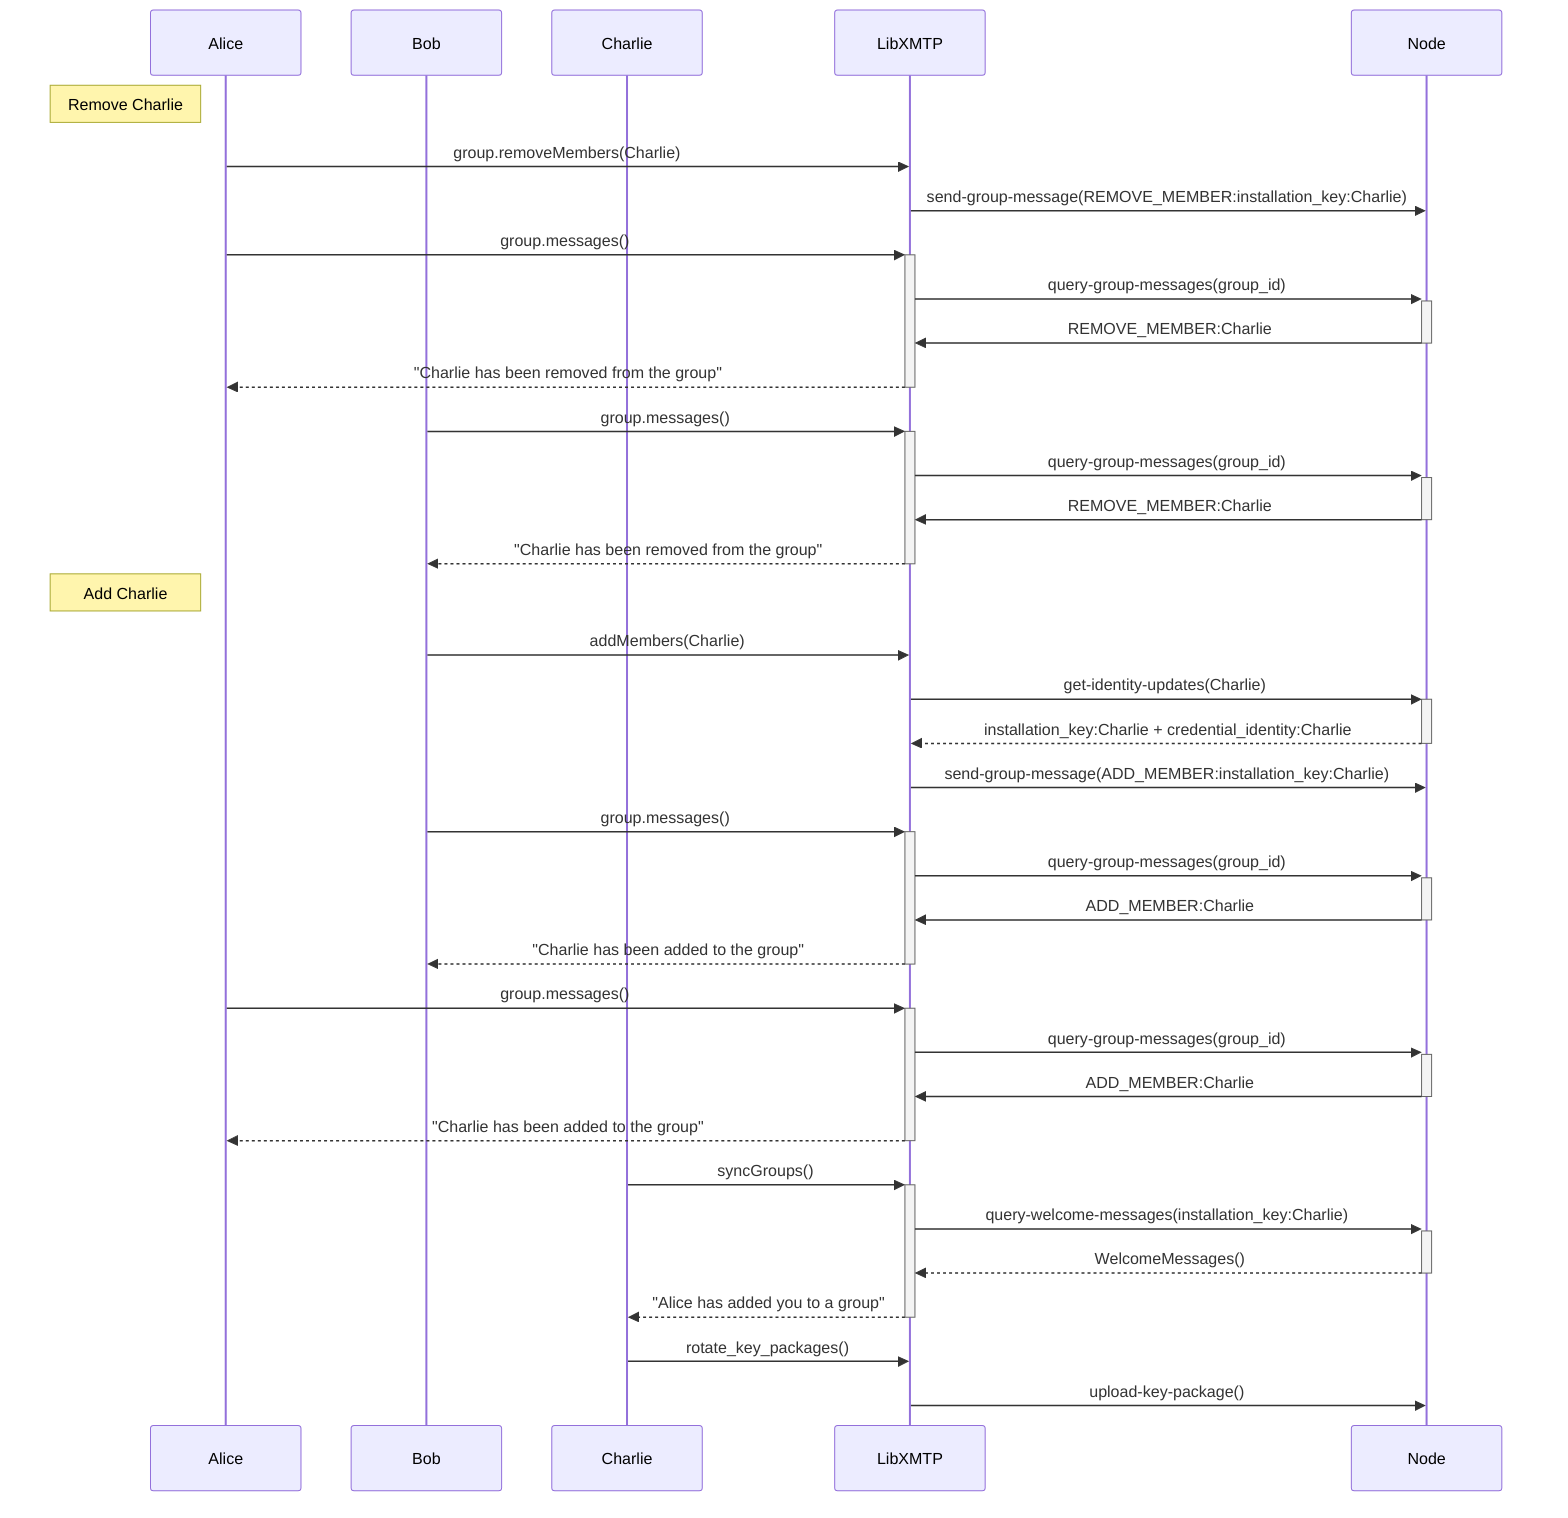 sequenceDiagram
    participant Alice
    participant Bob
    participant Charlie
    participant LibXMTP
    participant Node
    
    Note left of Alice: Remove Charlie

    Alice->>LibXMTP: group.removeMembers(Charlie)
    LibXMTP->>Node: send-group-message(REMOVE_MEMBER:installation_key:Charlie)
    Alice->>+LibXMTP: group.messages()
    LibXMTP->>+Node: query-group-messages(group_id)
    Node->>-LibXMTP: REMOVE_MEMBER:Charlie
    LibXMTP-->>-Alice: "Charlie has been removed from the group"
    Bob->>+LibXMTP: group.messages()
    LibXMTP->>+Node: query-group-messages(group_id)
    Node->>-LibXMTP: REMOVE_MEMBER:Charlie
    LibXMTP-->>-Bob: "Charlie has been removed from the group"

    Note left of Alice: Add Charlie
    Bob->>LibXMTP: addMembers(Charlie)
    LibXMTP->>+Node: get-identity-updates(Charlie)
    Node-->>-LibXMTP: installation_key:Charlie + credential_identity:Charlie  
    LibXMTP->>Node: send-group-message(ADD_MEMBER:installation_key:Charlie)
    Bob->>+LibXMTP: group.messages()
    LibXMTP->>+Node: query-group-messages(group_id)
    Node->>-LibXMTP: ADD_MEMBER:Charlie
    LibXMTP-->>-Bob: "Charlie has been added to the group"    
    Alice->>+LibXMTP: group.messages()
    LibXMTP->>+Node: query-group-messages(group_id)
    Node->>-LibXMTP: ADD_MEMBER:Charlie
    LibXMTP-->>-Alice: "Charlie has been added to the group"  
    Charlie->>+LibXMTP: syncGroups()
    LibXMTP->>+Node: query-welcome-messages(installation_key:Charlie)
    Node-->>-LibXMTP: WelcomeMessages()
    LibXMTP-->>-Charlie: "Alice has added you to a group"   
    Charlie->>LibXMTP: rotate_key_packages()
    LibXMTP->>Node: upload-key-package()
